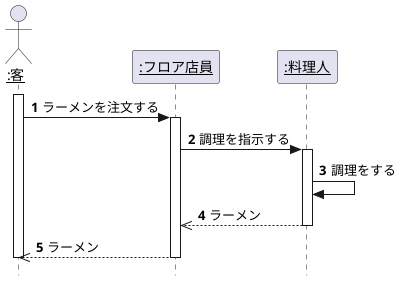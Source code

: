 @startuml 演習4-1_SD_ラーメン屋さんでの注文
hide footbox
     'メッセージに自動で番号を降る
autonumber
    ' 厳密なUMLに準拠する
skinparam style strictuml
actor "<U>:客</u>" as custmer
participant "<u>:フロア店員</u>" as clerk
participant "<u>:料理人</u>" as cook
activate custmer
    custmer -> clerk:ラーメンを注文する
    activate clerk
        clerk -> cook:調理を指示する    
        activate cook
            cook -> cook:調理をする
            clerk <<-- cook:ラーメン
        deactivate cook
        custmer <<-- clerk:ラーメン
    deactivate clerk
deactivate custmer

@enduml